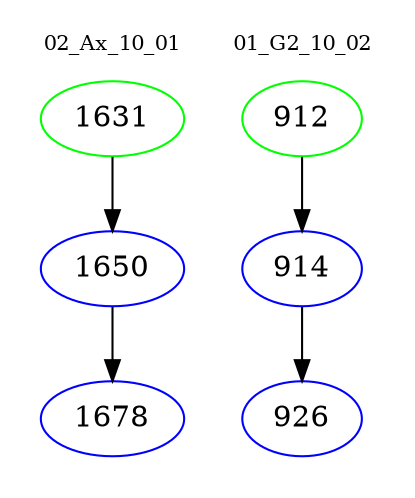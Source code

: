 digraph{
subgraph cluster_0 {
color = white
label = "02_Ax_10_01";
fontsize=10;
T0_1631 [label="1631", color="green"]
T0_1631 -> T0_1650 [color="black"]
T0_1650 [label="1650", color="blue"]
T0_1650 -> T0_1678 [color="black"]
T0_1678 [label="1678", color="blue"]
}
subgraph cluster_1 {
color = white
label = "01_G2_10_02";
fontsize=10;
T1_912 [label="912", color="green"]
T1_912 -> T1_914 [color="black"]
T1_914 [label="914", color="blue"]
T1_914 -> T1_926 [color="black"]
T1_926 [label="926", color="blue"]
}
}
